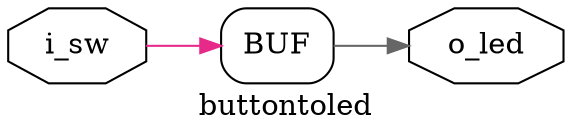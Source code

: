 digraph "buttontoled" {
label="buttontoled";
rankdir="LR";
remincross=true;
n1 [ shape=octagon, label="o_led", color="black", fontcolor="black" ];
n2 [ shape=octagon, label="i_sw", color="black", fontcolor="black" ];
x0 [shape=box, style=rounded, label="BUF"];
x0:e:e -> n1:w [colorscheme="dark28", color="8", fontcolor="8", label=""];
n2:e -> x0:w:w [colorscheme="dark28", color="4", fontcolor="4", label=""];
}
